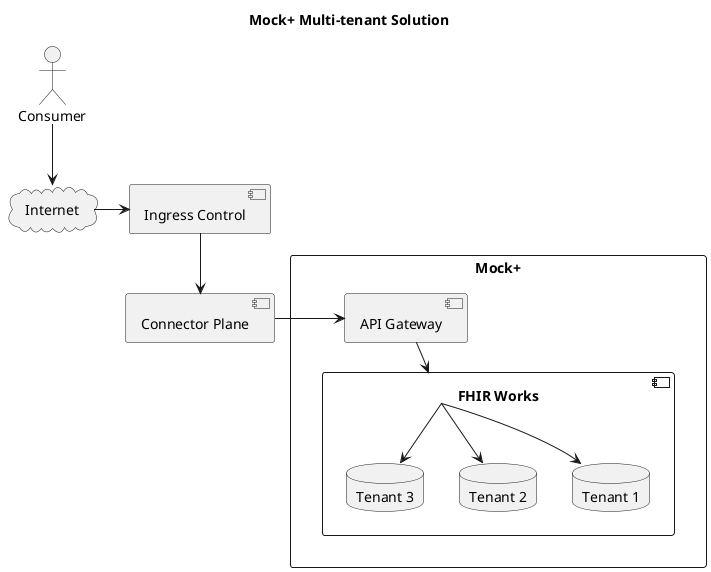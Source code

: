 @startuml

title Mock+ Multi-tenant Solution

actor "Consumer" as client

cloud "Internet"

component "Ingress Control" as cdn

component "Connector Plane" as mule

rectangle "Mock+" {
    component "API Gateway" as apiGateway

    component "FHIR Works" as server {
        database "Tenant 1" as tenant1
        database "Tenant 2" as tenant2
        database "Tenant 3" as tenant3
    }
}

client --> "Internet"
"Internet" -r-> cdn
cdn --> mule
mule -r-> apiGateway
apiGateway --> server
server --> tenant1
server --> tenant2
server --> tenant3

@enduml
